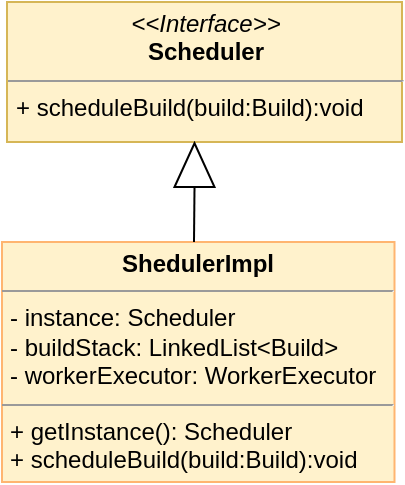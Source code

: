 <mxfile version="14.4.4" type="device"><diagram id="ftXilrS_xrqmqa-O5J5F" name="Page-1"><mxGraphModel dx="1422" dy="1792" grid="1" gridSize="10" guides="1" tooltips="1" connect="1" arrows="1" fold="1" page="1" pageScale="1" pageWidth="850" pageHeight="1100" math="0" shadow="0"><root><mxCell id="0"/><mxCell id="1" parent="0"/><mxCell id="Vg2wFHennhybdNg-x5zw-2" value="&lt;p style=&quot;margin: 0px ; margin-top: 4px ; text-align: center&quot;&gt;&lt;b&gt;ShedulerImpl&lt;/b&gt;&lt;/p&gt;&lt;hr size=&quot;1&quot;&gt;&lt;p style=&quot;margin: 0px ; margin-left: 4px&quot;&gt;- instance: Scheduler&lt;/p&gt;&lt;p style=&quot;margin: 0px ; margin-left: 4px&quot;&gt;- buildStack: LinkedList&amp;lt;Build&amp;gt;&lt;/p&gt;&lt;p style=&quot;margin: 0px ; margin-left: 4px&quot;&gt;- workerExecutor: WorkerExecutor&lt;/p&gt;&lt;hr size=&quot;1&quot;&gt;&lt;p style=&quot;margin: 0px ; margin-left: 4px&quot;&gt;+ getInstance(): Scheduler&lt;/p&gt;&lt;p style=&quot;margin: 0px ; margin-left: 4px&quot;&gt;+ scheduleBuild(build:Build):void&lt;/p&gt;" style="verticalAlign=top;align=left;overflow=fill;fontSize=12;fontFamily=Helvetica;html=1;fillColor=#fff2cc;strokeColor=#FFB570;" vertex="1" parent="1"><mxGeometry x="320" y="110" width="196.25" height="120" as="geometry"/></mxCell><mxCell id="Vg2wFHennhybdNg-x5zw-3" value="&lt;p style=&quot;margin: 0px ; margin-top: 4px ; text-align: center&quot;&gt;&lt;i&gt;&amp;lt;&amp;lt;Interface&amp;gt;&amp;gt;&lt;/i&gt;&lt;br&gt;&lt;b&gt;Scheduler&lt;/b&gt;&lt;/p&gt;&lt;hr size=&quot;1&quot;&gt;&lt;p style=&quot;margin: 0px ; margin-left: 4px&quot;&gt;+ scheduleBuild(build:Build):void&lt;br&gt;&lt;/p&gt;" style="verticalAlign=top;align=left;overflow=fill;fontSize=12;fontFamily=Helvetica;html=1;strokeColor=#d6b656;fillColor=#fff2cc;" vertex="1" parent="1"><mxGeometry x="322.5" y="-10" width="197.5" height="70" as="geometry"/></mxCell><mxCell id="Vg2wFHennhybdNg-x5zw-4" value="" style="triangle;whiteSpace=wrap;html=1;rotation=-90;" vertex="1" parent="1"><mxGeometry x="405.32" y="61.57" width="21.87" height="20" as="geometry"/></mxCell><mxCell id="Vg2wFHennhybdNg-x5zw-5" value="" style="endArrow=none;html=1;entryX=0;entryY=0.5;entryDx=0;entryDy=0;" edge="1" parent="1" target="Vg2wFHennhybdNg-x5zw-4"><mxGeometry width="50" height="50" relative="1" as="geometry"><mxPoint x="416" y="110" as="sourcePoint"/><mxPoint x="430" y="80" as="targetPoint"/></mxGeometry></mxCell></root></mxGraphModel></diagram></mxfile>